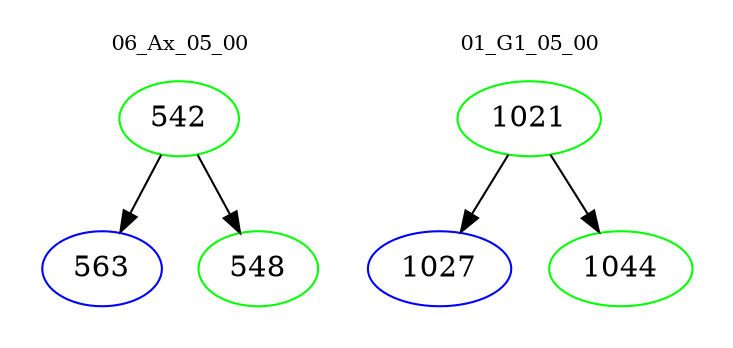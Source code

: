 digraph{
subgraph cluster_0 {
color = white
label = "06_Ax_05_00";
fontsize=10;
T0_542 [label="542", color="green"]
T0_542 -> T0_563 [color="black"]
T0_563 [label="563", color="blue"]
T0_542 -> T0_548 [color="black"]
T0_548 [label="548", color="green"]
}
subgraph cluster_1 {
color = white
label = "01_G1_05_00";
fontsize=10;
T1_1021 [label="1021", color="green"]
T1_1021 -> T1_1027 [color="black"]
T1_1027 [label="1027", color="blue"]
T1_1021 -> T1_1044 [color="black"]
T1_1044 [label="1044", color="green"]
}
}
